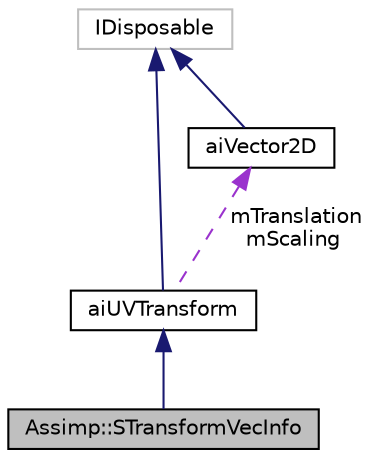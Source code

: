 digraph "Assimp::STransformVecInfo"
{
  edge [fontname="Helvetica",fontsize="10",labelfontname="Helvetica",labelfontsize="10"];
  node [fontname="Helvetica",fontsize="10",shape=record];
  Node1 [label="Assimp::STransformVecInfo",height=0.2,width=0.4,color="black", fillcolor="grey75", style="filled", fontcolor="black"];
  Node2 -> Node1 [dir="back",color="midnightblue",fontsize="10",style="solid"];
  Node2 [label="aiUVTransform",height=0.2,width=0.4,color="black", fillcolor="white", style="filled",URL="$structai_u_v_transform.html",tooltip="Defines how an UV channel is transformed. "];
  Node3 -> Node2 [dir="back",color="midnightblue",fontsize="10",style="solid"];
  Node3 [label="IDisposable",height=0.2,width=0.4,color="grey75", fillcolor="white", style="filled"];
  Node4 -> Node2 [dir="back",color="darkorchid3",fontsize="10",style="dashed",label=" mTranslation\nmScaling" ];
  Node4 [label="aiVector2D",height=0.2,width=0.4,color="black", fillcolor="white", style="filled",URL="$structai_vector2_d.html"];
  Node3 -> Node4 [dir="back",color="midnightblue",fontsize="10",style="solid"];
}
